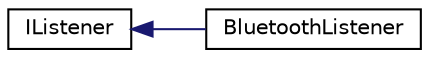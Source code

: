 digraph "Graphical Class Hierarchy"
{
 // LATEX_PDF_SIZE
  edge [fontname="Helvetica",fontsize="10",labelfontname="Helvetica",labelfontsize="10"];
  node [fontname="Helvetica",fontsize="10",shape=record];
  rankdir="LR";
  Node0 [label="IListener",height=0.2,width=0.4,color="black", fillcolor="white", style="filled",URL="$class_i_listener.html",tooltip=" "];
  Node0 -> Node1 [dir="back",color="midnightblue",fontsize="10",style="solid",fontname="Helvetica"];
  Node1 [label="BluetoothListener",height=0.2,width=0.4,color="black", fillcolor="white", style="filled",URL="$class_bluetooth_listener.html",tooltip=" "];
}

